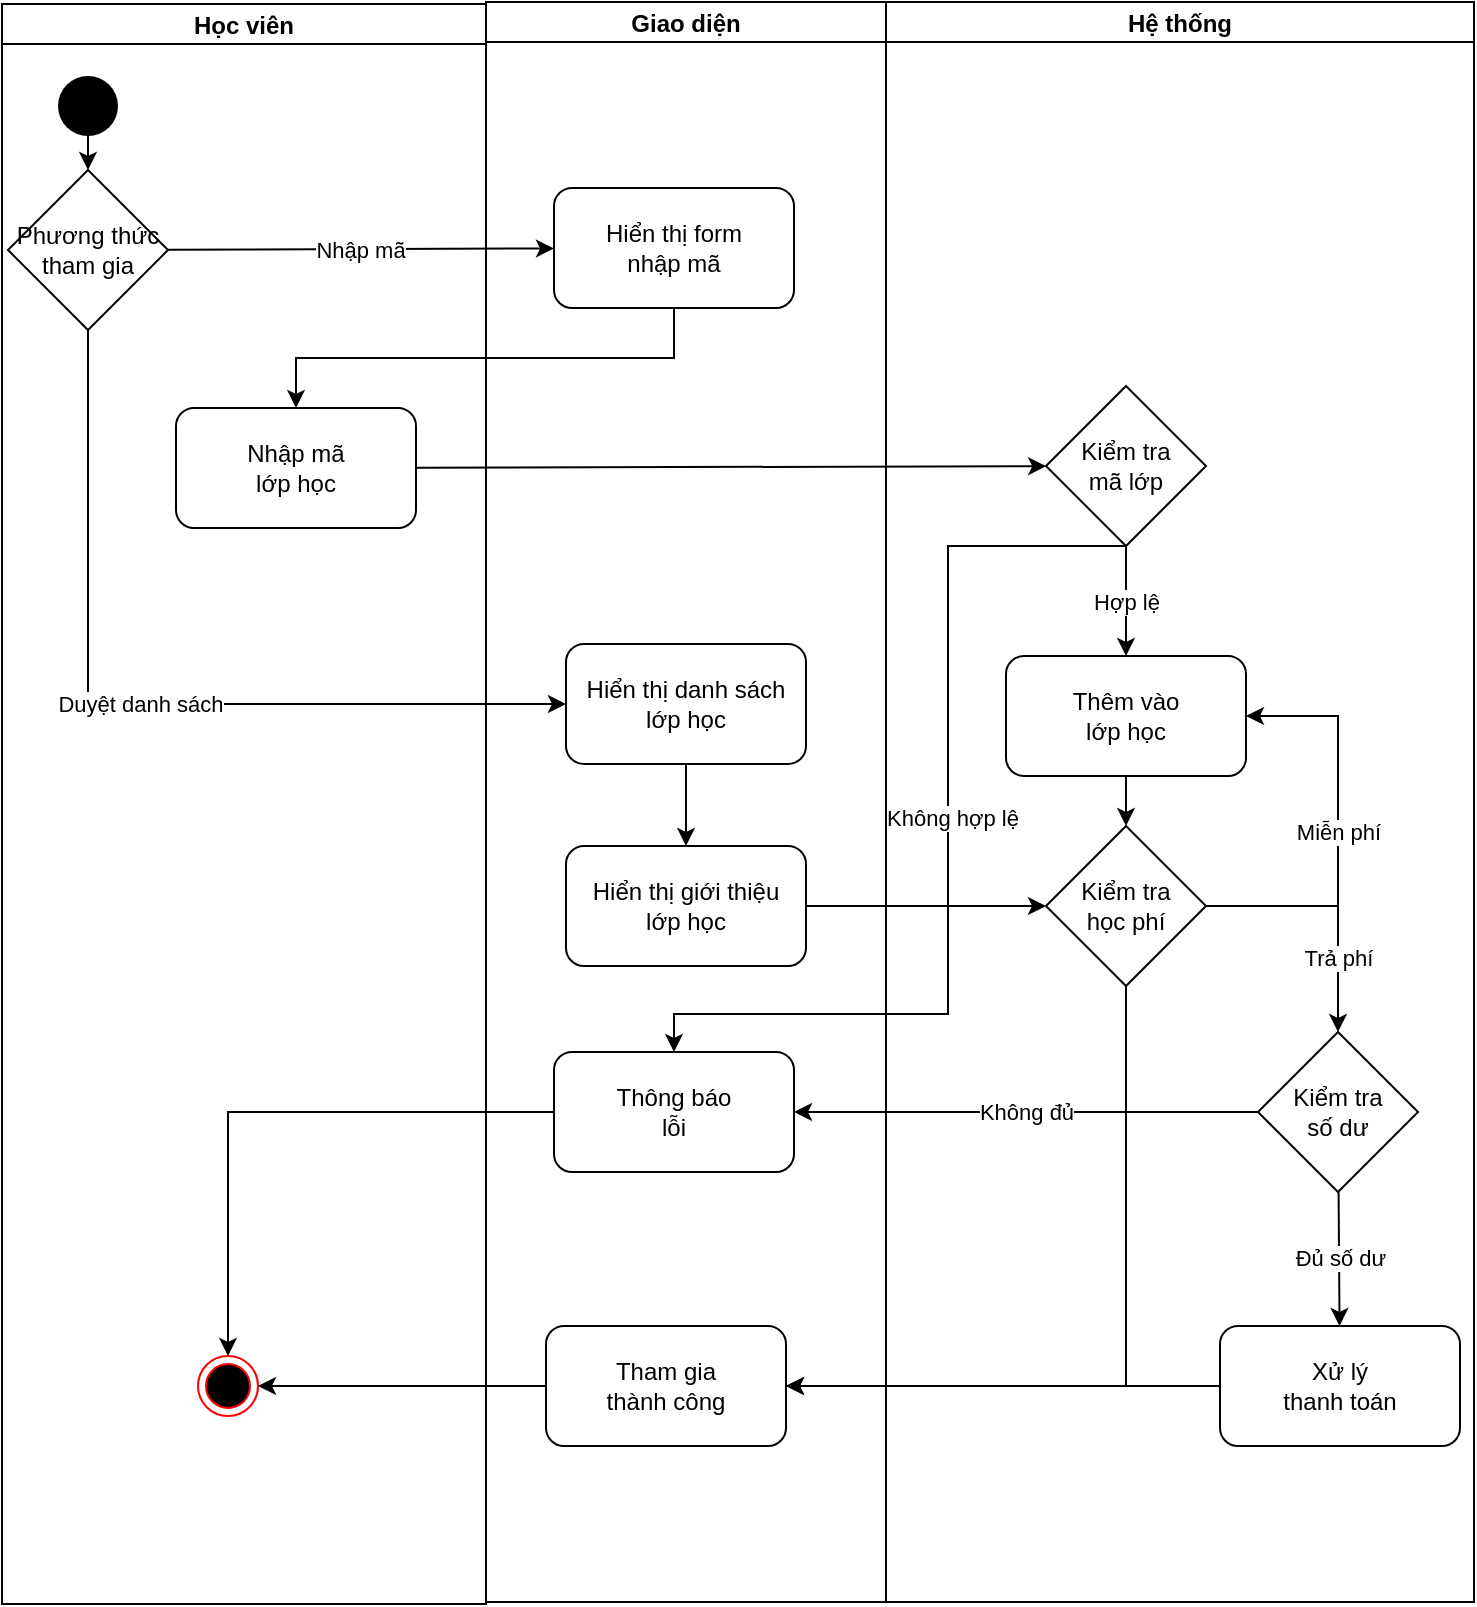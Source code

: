 <mxfile version="26.2.13">
  <diagram id="activity-diagram" name="Activity Diagram">
    <mxGraphModel dx="1694" dy="939" grid="0" gridSize="10" guides="1" tooltips="1" connect="1" arrows="1" fold="1" page="0" pageScale="1" pageWidth="1400" pageHeight="850" math="0" shadow="0">
      <root>
        <mxCell id="0" />
        <mxCell id="1" parent="0" />
        <mxCell id="swimlane1" value="Học viên" style="swimlane;startSize=20;horizontal=1;" parent="1" vertex="1">
          <mxGeometry x="-2" y="40" width="242" height="800" as="geometry" />
        </mxCell>
        <mxCell id="start" value="" style="ellipse;fillColor=#000000;strokeColor=none;" parent="swimlane1" vertex="1">
          <mxGeometry x="28" y="36" width="30" height="30" as="geometry" />
        </mxCell>
        <mxCell id="joinMethod" value="Phương thức&#xa;tham gia" style="rhombus;whiteSpace=wrap;html=1;" parent="swimlane1" vertex="1">
          <mxGeometry x="3" y="83" width="80" height="80" as="geometry" />
        </mxCell>
        <mxCell id="enterCode" value="Nhập mã&#xa;lớp học" style="rounded=1;whiteSpace=wrap;html=1;" parent="swimlane1" vertex="1">
          <mxGeometry x="87" y="202" width="120" height="60" as="geometry" />
        </mxCell>
        <mxCell id="VW-2IoweA7O9J6nWvV7G-5" value="" style="ellipse;html=1;shape=endState;fillColor=#000000;strokeColor=#ff0000;" vertex="1" parent="swimlane1">
          <mxGeometry x="98" y="676" width="30" height="30" as="geometry" />
        </mxCell>
        <mxCell id="swimlane2" value="Giao diện" style="swimlane;startSize=20;horizontal=1;" parent="1" vertex="1">
          <mxGeometry x="240" y="39" width="200" height="800" as="geometry" />
        </mxCell>
        <mxCell id="showCodeForm" value="Hiển thị form&#xa;nhập mã" style="rounded=1;whiteSpace=wrap;html=1;" parent="swimlane2" vertex="1">
          <mxGeometry x="34" y="93" width="120" height="60" as="geometry" />
        </mxCell>
        <mxCell id="showClassList" value="Hiển thị danh sách&#xa;lớp học" style="rounded=1;whiteSpace=wrap;html=1;" parent="swimlane2" vertex="1">
          <mxGeometry x="40" y="321" width="120" height="60" as="geometry" />
        </mxCell>
        <mxCell id="showClassDetails" value="Hiển thị giới thiệu&lt;br&gt;lớp học" style="rounded=1;whiteSpace=wrap;html=1;" parent="swimlane2" vertex="1">
          <mxGeometry x="40" y="422" width="120" height="60" as="geometry" />
        </mxCell>
        <mxCell id="success" value="Tham gia&#xa;thành công" style="rounded=1;whiteSpace=wrap;html=1;" parent="swimlane2" vertex="1">
          <mxGeometry x="30" y="662" width="120" height="60" as="geometry" />
        </mxCell>
        <mxCell id="error" value="Thông báo&#xa;lỗi" style="rounded=1;whiteSpace=wrap;html=1;" parent="swimlane2" vertex="1">
          <mxGeometry x="34" y="525" width="120" height="60" as="geometry" />
        </mxCell>
        <mxCell id="swimlane3" value="Hệ thống" style="swimlane;startSize=20;horizontal=1;" parent="1" vertex="1">
          <mxGeometry x="440" y="39" width="294" height="800" as="geometry" />
        </mxCell>
        <mxCell id="validateCode" value="Kiểm tra&#xa;mã lớp" style="rhombus;whiteSpace=wrap;html=1;" parent="swimlane3" vertex="1">
          <mxGeometry x="80" y="192" width="80" height="80" as="geometry" />
        </mxCell>
        <mxCell id="checkBalance" value="Kiểm tra&#xa;số dư" style="rhombus;whiteSpace=wrap;html=1;" parent="swimlane3" vertex="1">
          <mxGeometry x="186" y="515" width="80" height="80" as="geometry" />
        </mxCell>
        <mxCell id="processPayment" value="Xử lý&#xa;thanh toán" style="rounded=1;whiteSpace=wrap;html=1;" parent="swimlane3" vertex="1">
          <mxGeometry x="167" y="662" width="120" height="60" as="geometry" />
        </mxCell>
        <mxCell id="addToClass" value="Thêm vào&#xa;lớp học" style="rounded=1;whiteSpace=wrap;html=1;" parent="swimlane3" vertex="1">
          <mxGeometry x="60" y="327" width="120" height="60" as="geometry" />
        </mxCell>
        <mxCell id="checkPrice" value="Kiểm tra&#xa;học phí" style="rhombus;whiteSpace=wrap;html=1;" parent="swimlane3" vertex="1">
          <mxGeometry x="80" y="412" width="80" height="80" as="geometry" />
        </mxCell>
        <mxCell id="flow10" value="Miễn phí" style="endArrow=classic;html=1;edgeStyle=elbowEdgeStyle;rounded=0;curved=0;entryX=1;entryY=0.5;entryDx=0;entryDy=0;" parent="swimlane3" source="checkPrice" target="addToClass" edge="1">
          <mxGeometry relative="1" as="geometry">
            <Array as="points">
              <mxPoint x="226" y="390" />
            </Array>
          </mxGeometry>
        </mxCell>
        <mxCell id="flow11" value="Trả phí" style="endArrow=classic;html=1;entryX=0.5;entryY=0;entryDx=0;entryDy=0;exitX=1;exitY=0.5;exitDx=0;exitDy=0;rounded=0;edgeStyle=orthogonalEdgeStyle;" parent="swimlane3" source="checkPrice" target="checkBalance" edge="1">
          <mxGeometry x="0.415" relative="1" as="geometry">
            <mxPoint as="offset" />
          </mxGeometry>
        </mxCell>
        <mxCell id="VW-2IoweA7O9J6nWvV7G-1" value="" style="endArrow=classic;html=1;" edge="1" parent="swimlane3" source="addToClass" target="checkPrice">
          <mxGeometry relative="1" as="geometry">
            <Array as="points" />
            <mxPoint x="96" y="400" as="sourcePoint" />
            <mxPoint x="-40" y="735" as="targetPoint" />
          </mxGeometry>
        </mxCell>
        <mxCell id="flow6" value="Hợp lệ" style="endArrow=classic;html=1;edgeStyle=orthogonalEdgeStyle;rounded=0;curved=0;entryX=0.5;entryY=0;entryDx=0;entryDy=0;exitX=0.5;exitY=1;exitDx=0;exitDy=0;" parent="swimlane3" source="validateCode" target="addToClass" edge="1">
          <mxGeometry relative="1" as="geometry">
            <mxPoint x="137" y="232" as="sourcePoint" />
            <mxPoint x="224" y="307" as="targetPoint" />
          </mxGeometry>
        </mxCell>
        <mxCell id="flow1" value="" style="endArrow=classic;html=1;" parent="1" source="start" target="joinMethod" edge="1">
          <mxGeometry relative="1" as="geometry" />
        </mxCell>
        <mxCell id="flow2" value="Nhập mã" style="endArrow=classic;html=1;" parent="1" source="joinMethod" target="showCodeForm" edge="1">
          <mxGeometry relative="1" as="geometry" />
        </mxCell>
        <mxCell id="flow3" value="Duyệt danh sách" style="endArrow=classic;html=1;rounded=0;entryX=0;entryY=0.5;entryDx=0;entryDy=0;edgeStyle=orthogonalEdgeStyle;exitX=0.5;exitY=1;exitDx=0;exitDy=0;" parent="1" source="joinMethod" target="showClassList" edge="1">
          <mxGeometry relative="1" as="geometry" />
        </mxCell>
        <mxCell id="flow4" value="" style="endArrow=classic;html=1;edgeStyle=orthogonalEdgeStyle;rounded=0;curved=0;entryX=0.5;entryY=0;entryDx=0;entryDy=0;exitX=0.5;exitY=1;exitDx=0;exitDy=0;" parent="1" source="showCodeForm" target="enterCode" edge="1">
          <mxGeometry relative="1" as="geometry" />
        </mxCell>
        <mxCell id="flow5" value="" style="endArrow=classic;html=1;" parent="1" source="enterCode" target="validateCode" edge="1">
          <mxGeometry relative="1" as="geometry" />
        </mxCell>
        <mxCell id="flow8" value="" style="endArrow=classic;html=1;" parent="1" source="showClassList" target="showClassDetails" edge="1">
          <mxGeometry relative="1" as="geometry" />
        </mxCell>
        <mxCell id="flow9" value="" style="endArrow=classic;html=1;rounded=0;curved=0;" parent="1" source="showClassDetails" target="checkPrice" edge="1">
          <mxGeometry relative="1" as="geometry" />
        </mxCell>
        <mxCell id="flow12" value="Đủ số dư" style="endArrow=classic;html=1;" parent="1" source="checkBalance" target="processPayment" edge="1">
          <mxGeometry relative="1" as="geometry" />
        </mxCell>
        <mxCell id="flow13" value="Không đủ" style="endArrow=classic;html=1;" parent="1" source="checkBalance" target="error" edge="1">
          <mxGeometry relative="1" as="geometry" />
        </mxCell>
        <mxCell id="flow14" value="" style="endArrow=classic;html=1;" parent="1" source="processPayment" target="success" edge="1">
          <mxGeometry relative="1" as="geometry" />
        </mxCell>
        <mxCell id="flow15" value="" style="endArrow=classic;html=1;rounded=0;edgeStyle=orthogonalEdgeStyle;exitX=0.5;exitY=1;exitDx=0;exitDy=0;entryX=1;entryY=0.5;entryDx=0;entryDy=0;" parent="1" source="checkPrice" target="success" edge="1">
          <mxGeometry relative="1" as="geometry" />
        </mxCell>
        <mxCell id="VW-2IoweA7O9J6nWvV7G-3" style="edgeStyle=orthogonalEdgeStyle;rounded=0;orthogonalLoop=1;jettySize=auto;html=1;entryX=0.5;entryY=0;entryDx=0;entryDy=0;exitX=0.5;exitY=1;exitDx=0;exitDy=0;" edge="1" parent="1" source="validateCode" target="error">
          <mxGeometry relative="1" as="geometry">
            <Array as="points">
              <mxPoint x="471" y="311" />
              <mxPoint x="471" y="545" />
              <mxPoint x="334" y="545" />
            </Array>
          </mxGeometry>
        </mxCell>
        <mxCell id="VW-2IoweA7O9J6nWvV7G-4" value="Không hợp lệ" style="edgeLabel;html=1;align=center;verticalAlign=middle;resizable=0;points=[];" vertex="1" connectable="0" parent="VW-2IoweA7O9J6nWvV7G-3">
          <mxGeometry x="-0.063" y="2" relative="1" as="geometry">
            <mxPoint as="offset" />
          </mxGeometry>
        </mxCell>
        <mxCell id="VW-2IoweA7O9J6nWvV7G-6" style="edgeStyle=orthogonalEdgeStyle;rounded=0;orthogonalLoop=1;jettySize=auto;html=1;entryX=1;entryY=0.5;entryDx=0;entryDy=0;" edge="1" parent="1" source="success" target="VW-2IoweA7O9J6nWvV7G-5">
          <mxGeometry relative="1" as="geometry" />
        </mxCell>
        <mxCell id="VW-2IoweA7O9J6nWvV7G-7" style="edgeStyle=orthogonalEdgeStyle;rounded=0;orthogonalLoop=1;jettySize=auto;html=1;entryX=0.5;entryY=0;entryDx=0;entryDy=0;" edge="1" parent="1" source="error" target="VW-2IoweA7O9J6nWvV7G-5">
          <mxGeometry relative="1" as="geometry" />
        </mxCell>
      </root>
    </mxGraphModel>
  </diagram>
</mxfile>
